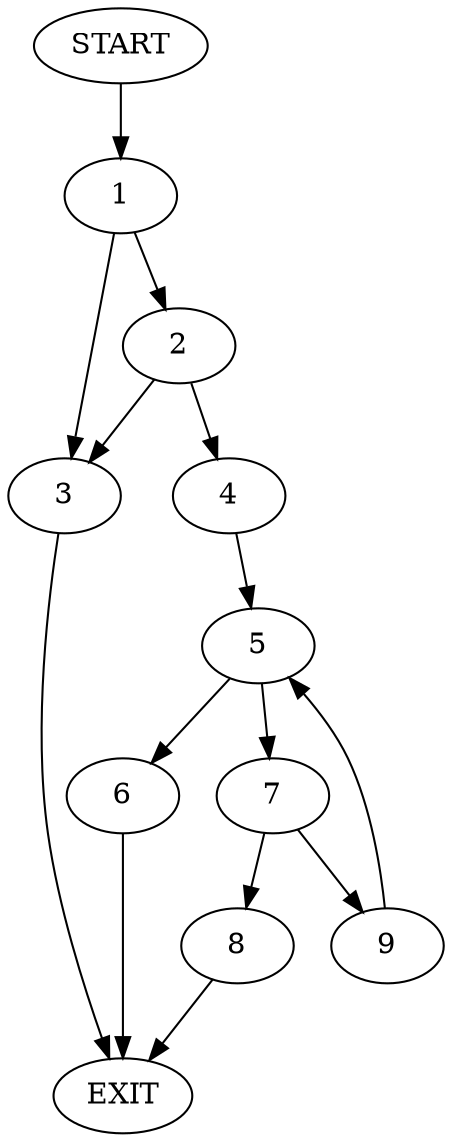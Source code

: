 digraph {
0 [label="START"]
10 [label="EXIT"]
0 -> 1
1 -> 2
1 -> 3
3 -> 10
2 -> 3
2 -> 4
4 -> 5
5 -> 6
5 -> 7
6 -> 10
7 -> 8
7 -> 9
8 -> 10
9 -> 5
}
